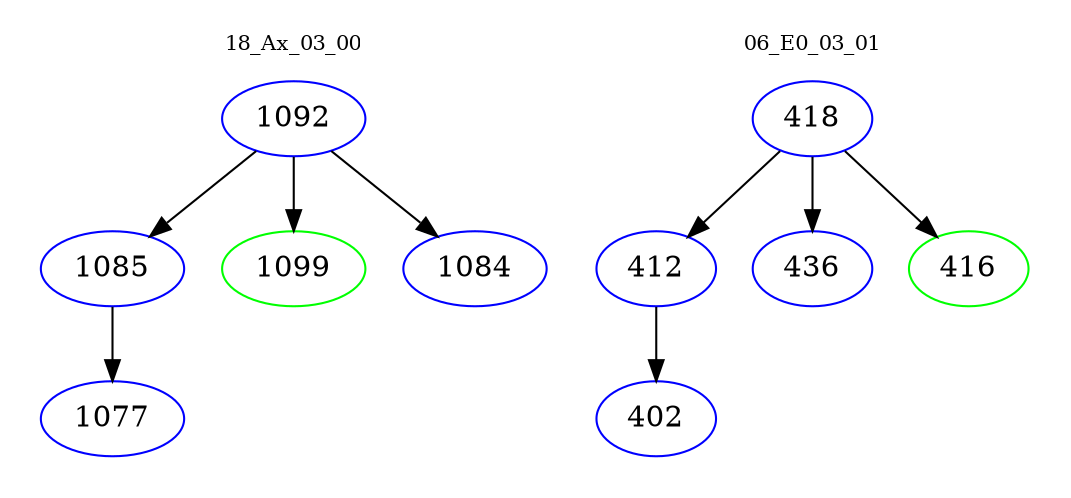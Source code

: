 digraph{
subgraph cluster_0 {
color = white
label = "18_Ax_03_00";
fontsize=10;
T0_1092 [label="1092", color="blue"]
T0_1092 -> T0_1085 [color="black"]
T0_1085 [label="1085", color="blue"]
T0_1085 -> T0_1077 [color="black"]
T0_1077 [label="1077", color="blue"]
T0_1092 -> T0_1099 [color="black"]
T0_1099 [label="1099", color="green"]
T0_1092 -> T0_1084 [color="black"]
T0_1084 [label="1084", color="blue"]
}
subgraph cluster_1 {
color = white
label = "06_E0_03_01";
fontsize=10;
T1_418 [label="418", color="blue"]
T1_418 -> T1_412 [color="black"]
T1_412 [label="412", color="blue"]
T1_412 -> T1_402 [color="black"]
T1_402 [label="402", color="blue"]
T1_418 -> T1_436 [color="black"]
T1_436 [label="436", color="blue"]
T1_418 -> T1_416 [color="black"]
T1_416 [label="416", color="green"]
}
}
